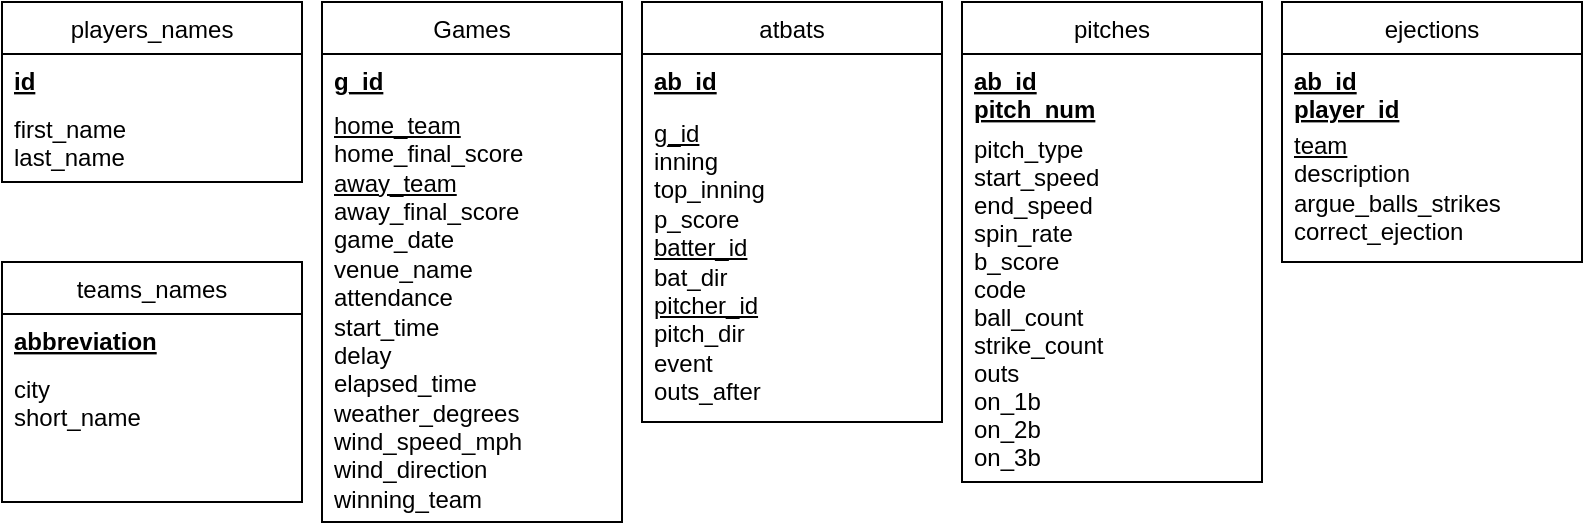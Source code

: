 <mxfile version="14.5.10" type="device"><diagram id="_lfbQnTjd0s2uUlaD_hL" name="Page-1"><mxGraphModel dx="1422" dy="762" grid="1" gridSize="10" guides="1" tooltips="1" connect="1" arrows="1" fold="1" page="1" pageScale="1" pageWidth="850" pageHeight="1100" math="0" shadow="0"><root><mxCell id="0"/><mxCell id="1" parent="0"/><mxCell id="PB7U9XCvUL_oosqKpAsK-25" value="Games" style="swimlane;fontStyle=0;align=center;verticalAlign=top;childLayout=stackLayout;horizontal=1;startSize=26;horizontalStack=0;resizeParent=1;resizeLast=0;collapsible=1;marginBottom=0;rounded=0;shadow=0;strokeWidth=1;" parent="1" vertex="1"><mxGeometry x="190" y="220" width="150" height="260" as="geometry"><mxRectangle x="340" y="380" width="170" height="26" as="alternateBounds"/></mxGeometry></mxCell><mxCell id="PB7U9XCvUL_oosqKpAsK-26" value="g_id" style="text;align=left;verticalAlign=top;spacingLeft=4;spacingRight=4;overflow=hidden;rotatable=0;points=[[0,0.5],[1,0.5]];portConstraint=eastwest;fontStyle=5" parent="PB7U9XCvUL_oosqKpAsK-25" vertex="1"><mxGeometry y="26" width="150" height="24" as="geometry"/></mxCell><mxCell id="PB7U9XCvUL_oosqKpAsK-27" value="&lt;span&gt;&lt;u&gt;home_team&lt;/u&gt;&lt;/span&gt;&lt;br style=&quot;padding: 0px ; margin: 0px&quot;&gt;&lt;span&gt;home_final_score&lt;/span&gt;&lt;br style=&quot;padding: 0px ; margin: 0px&quot;&gt;&lt;span&gt;&lt;u&gt;away_team&lt;/u&gt;&lt;/span&gt;&lt;br style=&quot;padding: 0px ; margin: 0px&quot;&gt;&lt;span&gt;away_final_score&lt;/span&gt;&lt;br style=&quot;padding: 0px ; margin: 0px&quot;&gt;&lt;span&gt;game_date&lt;/span&gt;&lt;br style=&quot;padding: 0px ; margin: 0px&quot;&gt;&lt;span&gt;venue_name&lt;/span&gt;&lt;br style=&quot;padding: 0px ; margin: 0px&quot;&gt;&lt;span&gt;attendance&lt;/span&gt;&lt;br style=&quot;padding: 0px ; margin: 0px&quot;&gt;&lt;span&gt;start_time&lt;/span&gt;&lt;br style=&quot;padding: 0px ; margin: 0px&quot;&gt;&lt;span&gt;delay&lt;/span&gt;&lt;br style=&quot;padding: 0px ; margin: 0px&quot;&gt;&lt;span&gt;elapsed_time&lt;/span&gt;&lt;br style=&quot;padding: 0px ; margin: 0px&quot;&gt;&lt;span&gt;weather_degrees&lt;/span&gt;&lt;br style=&quot;padding: 0px ; margin: 0px&quot;&gt;&lt;span&gt;wind_speed_mph&lt;/span&gt;&lt;br style=&quot;padding: 0px ; margin: 0px&quot;&gt;&lt;span&gt;wind_direction&lt;br&gt;winning_team&lt;br&gt;&lt;/span&gt;" style="text;html=1;fillColor=none;align=left;verticalAlign=middle;whiteSpace=wrap;rounded=0;spacingLeft=4;spacingRight=4;" parent="PB7U9XCvUL_oosqKpAsK-25" vertex="1"><mxGeometry y="50" width="150" height="210" as="geometry"/></mxCell><mxCell id="PB7U9XCvUL_oosqKpAsK-28" value="atbats" style="swimlane;fontStyle=0;align=center;verticalAlign=top;childLayout=stackLayout;horizontal=1;startSize=26;horizontalStack=0;resizeParent=1;resizeLast=0;collapsible=1;marginBottom=0;rounded=0;shadow=0;strokeWidth=1;" parent="1" vertex="1"><mxGeometry x="350" y="220" width="150" height="210" as="geometry"><mxRectangle x="340" y="380" width="170" height="26" as="alternateBounds"/></mxGeometry></mxCell><mxCell id="PB7U9XCvUL_oosqKpAsK-29" value="ab_id" style="text;align=left;verticalAlign=top;spacingLeft=4;spacingRight=4;overflow=hidden;rotatable=0;points=[[0,0.5],[1,0.5]];portConstraint=eastwest;fontStyle=5" parent="PB7U9XCvUL_oosqKpAsK-28" vertex="1"><mxGeometry y="26" width="150" height="24" as="geometry"/></mxCell><mxCell id="PB7U9XCvUL_oosqKpAsK-30" value="&lt;span&gt;&lt;u&gt;g_id&lt;/u&gt;&lt;/span&gt;&lt;br style=&quot;padding: 0px ; margin: 0px&quot;&gt;&lt;span&gt;inning&lt;/span&gt;&lt;br style=&quot;padding: 0px ; margin: 0px&quot;&gt;&lt;span&gt;top_inning&lt;/span&gt;&lt;br style=&quot;padding: 0px ; margin: 0px&quot;&gt;&lt;span&gt;p_score&lt;/span&gt;&lt;br style=&quot;padding: 0px ; margin: 0px&quot;&gt;&lt;span&gt;&lt;u&gt;batter_id&lt;/u&gt;&lt;/span&gt;&lt;br style=&quot;padding: 0px ; margin: 0px&quot;&gt;&lt;span&gt;bat_dir&lt;/span&gt;&lt;br style=&quot;padding: 0px ; margin: 0px&quot;&gt;&lt;span&gt;&lt;u&gt;pitcher_id&lt;/u&gt;&lt;/span&gt;&lt;br style=&quot;padding: 0px ; margin: 0px&quot;&gt;&lt;span&gt;pitch_dir&lt;/span&gt;&lt;br style=&quot;padding: 0px ; margin: 0px&quot;&gt;&lt;span&gt;event&lt;/span&gt;&lt;br style=&quot;padding: 0px ; margin: 0px&quot;&gt;&lt;span&gt;outs_after&lt;/span&gt;" style="text;html=1;fillColor=none;align=left;verticalAlign=middle;whiteSpace=wrap;rounded=0;spacingLeft=4;spacingRight=4;" parent="PB7U9XCvUL_oosqKpAsK-28" vertex="1"><mxGeometry y="50" width="150" height="160" as="geometry"/></mxCell><mxCell id="PB7U9XCvUL_oosqKpAsK-31" value="ejections" style="swimlane;fontStyle=0;align=center;verticalAlign=top;childLayout=stackLayout;horizontal=1;startSize=26;horizontalStack=0;resizeParent=1;resizeLast=0;collapsible=1;marginBottom=0;rounded=0;shadow=0;strokeWidth=1;" parent="1" vertex="1"><mxGeometry x="670" y="220" width="150" height="130" as="geometry"><mxRectangle x="340" y="380" width="170" height="26" as="alternateBounds"/></mxGeometry></mxCell><mxCell id="PB7U9XCvUL_oosqKpAsK-32" value="ab_id&#10;player_id" style="text;align=left;verticalAlign=top;spacingLeft=4;spacingRight=4;overflow=hidden;rotatable=0;points=[[0,0.5],[1,0.5]];portConstraint=eastwest;fontStyle=5" parent="PB7U9XCvUL_oosqKpAsK-31" vertex="1"><mxGeometry y="26" width="150" height="34" as="geometry"/></mxCell><mxCell id="PB7U9XCvUL_oosqKpAsK-33" value="&lt;span&gt;&lt;u&gt;team&lt;/u&gt;&lt;/span&gt;&lt;br style=&quot;padding: 0px ; margin: 0px&quot;&gt;&lt;span&gt;description&lt;/span&gt;&lt;br style=&quot;padding: 0px ; margin: 0px&quot;&gt;&lt;span&gt;argue_balls_strikes&lt;/span&gt;&lt;br style=&quot;padding: 0px ; margin: 0px&quot;&gt;&lt;span&gt;correct_ejection&lt;/span&gt;" style="text;html=1;fillColor=none;align=left;verticalAlign=middle;whiteSpace=wrap;rounded=0;spacingLeft=4;spacingRight=4;" parent="PB7U9XCvUL_oosqKpAsK-31" vertex="1"><mxGeometry y="60" width="150" height="65" as="geometry"/></mxCell><mxCell id="PB7U9XCvUL_oosqKpAsK-34" value="players_names" style="swimlane;fontStyle=0;align=center;verticalAlign=top;childLayout=stackLayout;horizontal=1;startSize=26;horizontalStack=0;resizeParent=1;resizeLast=0;collapsible=1;marginBottom=0;rounded=0;shadow=0;strokeWidth=1;" parent="1" vertex="1"><mxGeometry x="30" y="220" width="150" height="90" as="geometry"><mxRectangle x="340" y="380" width="170" height="26" as="alternateBounds"/></mxGeometry></mxCell><mxCell id="PB7U9XCvUL_oosqKpAsK-35" value="id" style="text;align=left;verticalAlign=top;spacingLeft=4;spacingRight=4;overflow=hidden;rotatable=0;points=[[0,0.5],[1,0.5]];portConstraint=eastwest;fontStyle=5" parent="PB7U9XCvUL_oosqKpAsK-34" vertex="1"><mxGeometry y="26" width="150" height="24" as="geometry"/></mxCell><mxCell id="PB7U9XCvUL_oosqKpAsK-36" value="first_name&#10;last_name" style="text;align=left;verticalAlign=top;spacingLeft=4;spacingRight=4;overflow=hidden;rotatable=0;points=[[0,0.5],[1,0.5]];portConstraint=eastwest;fontStyle=0" parent="PB7U9XCvUL_oosqKpAsK-34" vertex="1"><mxGeometry y="50" width="150" height="40" as="geometry"/></mxCell><mxCell id="PB7U9XCvUL_oosqKpAsK-37" value="pitches" style="swimlane;fontStyle=0;align=center;verticalAlign=top;childLayout=stackLayout;horizontal=1;startSize=26;horizontalStack=0;resizeParent=1;resizeLast=0;collapsible=1;marginBottom=0;rounded=0;shadow=0;strokeWidth=1;perimeterSpacing=0;" parent="1" vertex="1"><mxGeometry x="510" y="220" width="150" height="240" as="geometry"><mxRectangle x="340" y="380" width="170" height="26" as="alternateBounds"/></mxGeometry></mxCell><mxCell id="PB7U9XCvUL_oosqKpAsK-38" value="ab_id&#10;pitch_num" style="text;align=left;verticalAlign=top;spacingLeft=4;spacingRight=4;overflow=hidden;rotatable=0;points=[[0,0.5],[1,0.5]];portConstraint=eastwest;fontStyle=5" parent="PB7U9XCvUL_oosqKpAsK-37" vertex="1"><mxGeometry y="26" width="150" height="34" as="geometry"/></mxCell><mxCell id="PB7U9XCvUL_oosqKpAsK-39" value="pitch_type&#10;start_speed&#10;end_speed&#10;spin_rate&#10;b_score&#10;code&#10;ball_count&#10;strike_count&#10;outs&#10;on_1b&#10;on_2b&#10;on_3b" style="text;align=left;verticalAlign=top;spacingLeft=4;spacingRight=4;overflow=hidden;rotatable=0;points=[[0,0.5],[1,0.5]];portConstraint=eastwest;fontStyle=0" parent="PB7U9XCvUL_oosqKpAsK-37" vertex="1"><mxGeometry y="60" width="150" height="180" as="geometry"/></mxCell><mxCell id="PB7U9XCvUL_oosqKpAsK-40" value="teams_names" style="swimlane;fontStyle=0;align=center;verticalAlign=top;childLayout=stackLayout;horizontal=1;startSize=26;horizontalStack=0;resizeParent=1;resizeLast=0;collapsible=1;marginBottom=0;rounded=0;shadow=0;strokeWidth=1;" parent="1" vertex="1"><mxGeometry x="30" y="350" width="150" height="120" as="geometry"><mxRectangle x="340" y="380" width="170" height="26" as="alternateBounds"/></mxGeometry></mxCell><mxCell id="PB7U9XCvUL_oosqKpAsK-41" value="abbreviation" style="text;align=left;verticalAlign=top;spacingLeft=4;spacingRight=4;overflow=hidden;rotatable=0;points=[[0,0.5],[1,0.5]];portConstraint=eastwest;fontStyle=5" parent="PB7U9XCvUL_oosqKpAsK-40" vertex="1"><mxGeometry y="26" width="150" height="94" as="geometry"/></mxCell><mxCell id="PB7U9XCvUL_oosqKpAsK-42" value="city&#10;short_name" style="text;align=left;verticalAlign=top;spacingLeft=4;spacingRight=4;overflow=hidden;rotatable=0;points=[[0,0.5],[1,0.5]];portConstraint=eastwest;fontStyle=0" parent="1" vertex="1"><mxGeometry x="30" y="400" width="150" height="60" as="geometry"/></mxCell></root></mxGraphModel></diagram></mxfile>